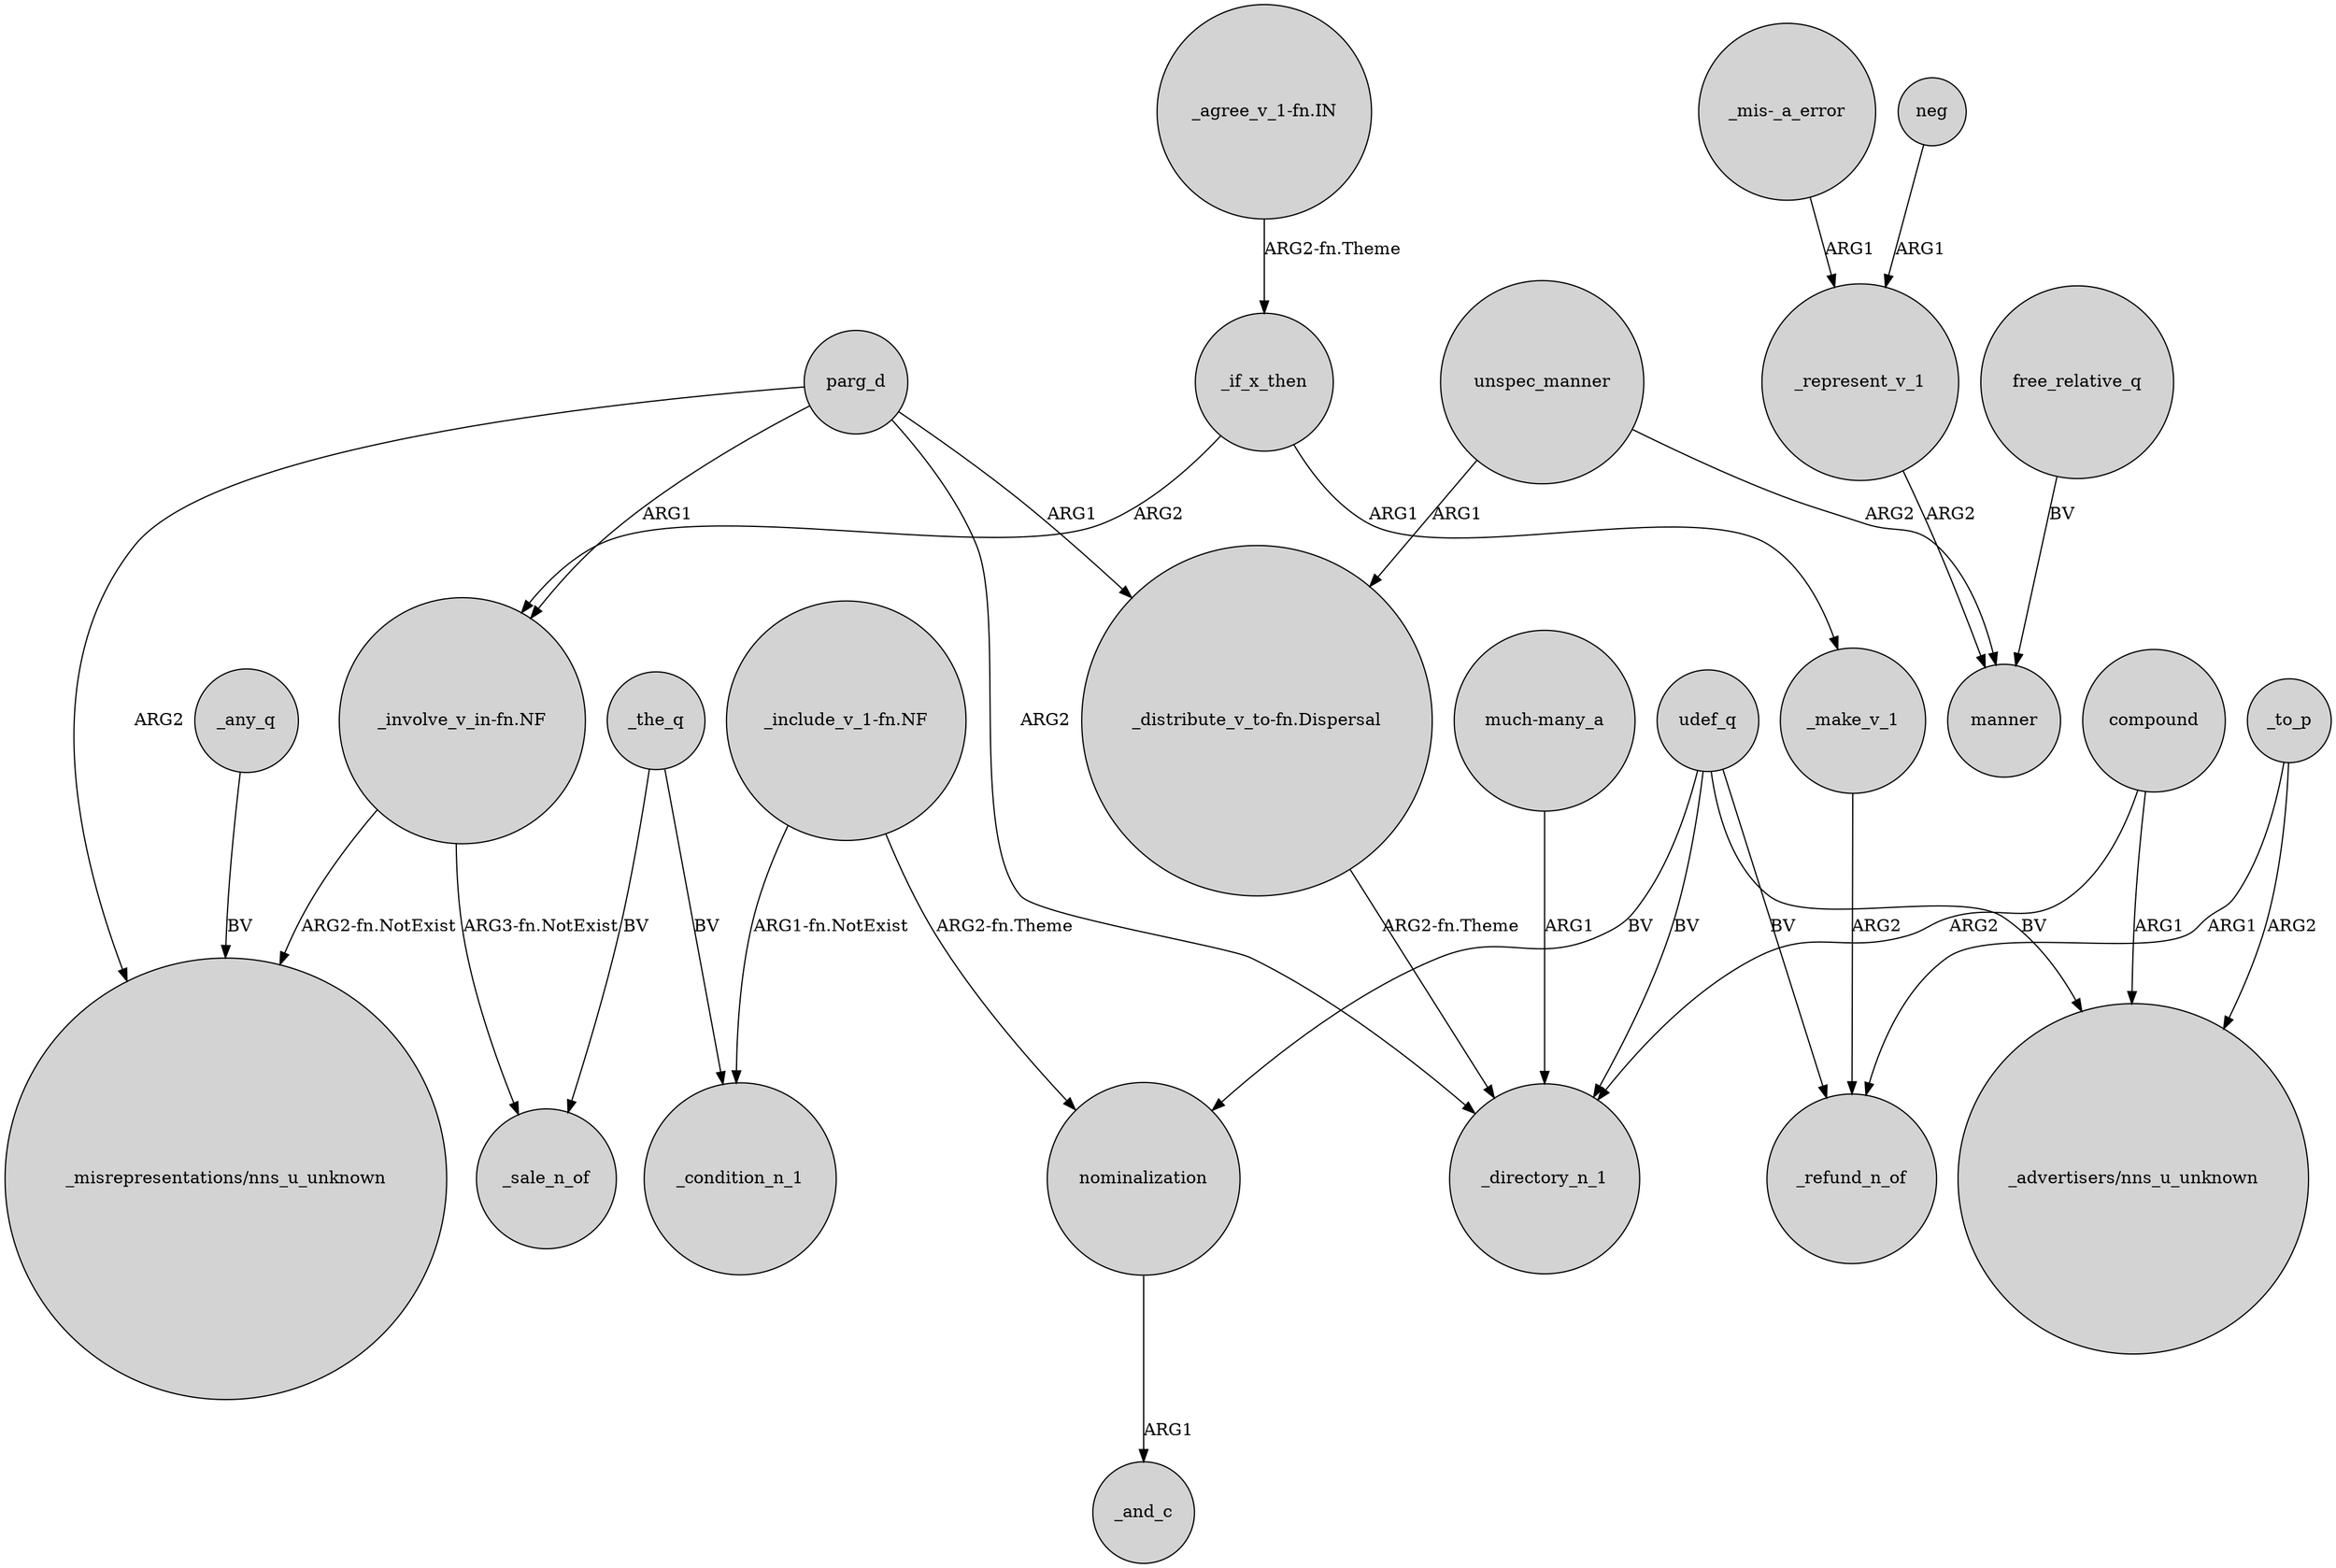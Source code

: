 digraph {
	node [shape=circle style=filled]
	_make_v_1 -> _refund_n_of [label=ARG2]
	"_distribute_v_to-fn.Dispersal" -> _directory_n_1 [label="ARG2-fn.Theme"]
	parg_d -> "_distribute_v_to-fn.Dispersal" [label=ARG1]
	compound -> _directory_n_1 [label=ARG2]
	_represent_v_1 -> manner [label=ARG2]
	"_include_v_1-fn.NF" -> _condition_n_1 [label="ARG1-fn.NotExist"]
	nominalization -> _and_c [label=ARG1]
	_the_q -> _condition_n_1 [label=BV]
	neg -> _represent_v_1 [label=ARG1]
	"_include_v_1-fn.NF" -> nominalization [label="ARG2-fn.Theme"]
	_if_x_then -> _make_v_1 [label=ARG1]
	udef_q -> _refund_n_of [label=BV]
	"_involve_v_in-fn.NF" -> "_misrepresentations/nns_u_unknown" [label="ARG2-fn.NotExist"]
	parg_d -> _directory_n_1 [label=ARG2]
	free_relative_q -> manner [label=BV]
	_the_q -> _sale_n_of [label=BV]
	compound -> "_advertisers/nns_u_unknown" [label=ARG1]
	"_mis-_a_error" -> _represent_v_1 [label=ARG1]
	_any_q -> "_misrepresentations/nns_u_unknown" [label=BV]
	udef_q -> "_advertisers/nns_u_unknown" [label=BV]
	unspec_manner -> "_distribute_v_to-fn.Dispersal" [label=ARG1]
	"much-many_a" -> _directory_n_1 [label=ARG1]
	_to_p -> "_advertisers/nns_u_unknown" [label=ARG2]
	udef_q -> nominalization [label=BV]
	udef_q -> _directory_n_1 [label=BV]
	parg_d -> "_misrepresentations/nns_u_unknown" [label=ARG2]
	"_involve_v_in-fn.NF" -> _sale_n_of [label="ARG3-fn.NotExist"]
	_to_p -> _refund_n_of [label=ARG1]
	_if_x_then -> "_involve_v_in-fn.NF" [label=ARG2]
	"_agree_v_1-fn.IN" -> _if_x_then [label="ARG2-fn.Theme"]
	unspec_manner -> manner [label=ARG2]
	parg_d -> "_involve_v_in-fn.NF" [label=ARG1]
}
